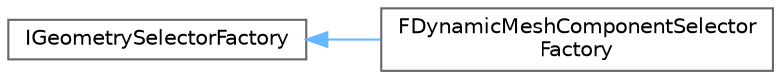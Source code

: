 digraph "Graphical Class Hierarchy"
{
 // INTERACTIVE_SVG=YES
 // LATEX_PDF_SIZE
  bgcolor="transparent";
  edge [fontname=Helvetica,fontsize=10,labelfontname=Helvetica,labelfontsize=10];
  node [fontname=Helvetica,fontsize=10,shape=box,height=0.2,width=0.4];
  rankdir="LR";
  Node0 [id="Node000000",label="IGeometrySelectorFactory",height=0.2,width=0.4,color="grey40", fillcolor="white", style="filled",URL="$d4/d3a/classIGeometrySelectorFactory.html",tooltip="Factory for a specific type of IGeometrySelector."];
  Node0 -> Node1 [id="edge5387_Node000000_Node000001",dir="back",color="steelblue1",style="solid",tooltip=" "];
  Node1 [id="Node000001",label="FDynamicMeshComponentSelector\lFactory",height=0.2,width=0.4,color="grey40", fillcolor="white", style="filled",URL="$d3/dda/classFDynamicMeshComponentSelectorFactory.html",tooltip="FDynamicMeshComponentSelectorFactory constructs FDynamicMeshSelector instances for UDynamicMeshCompon..."];
}
